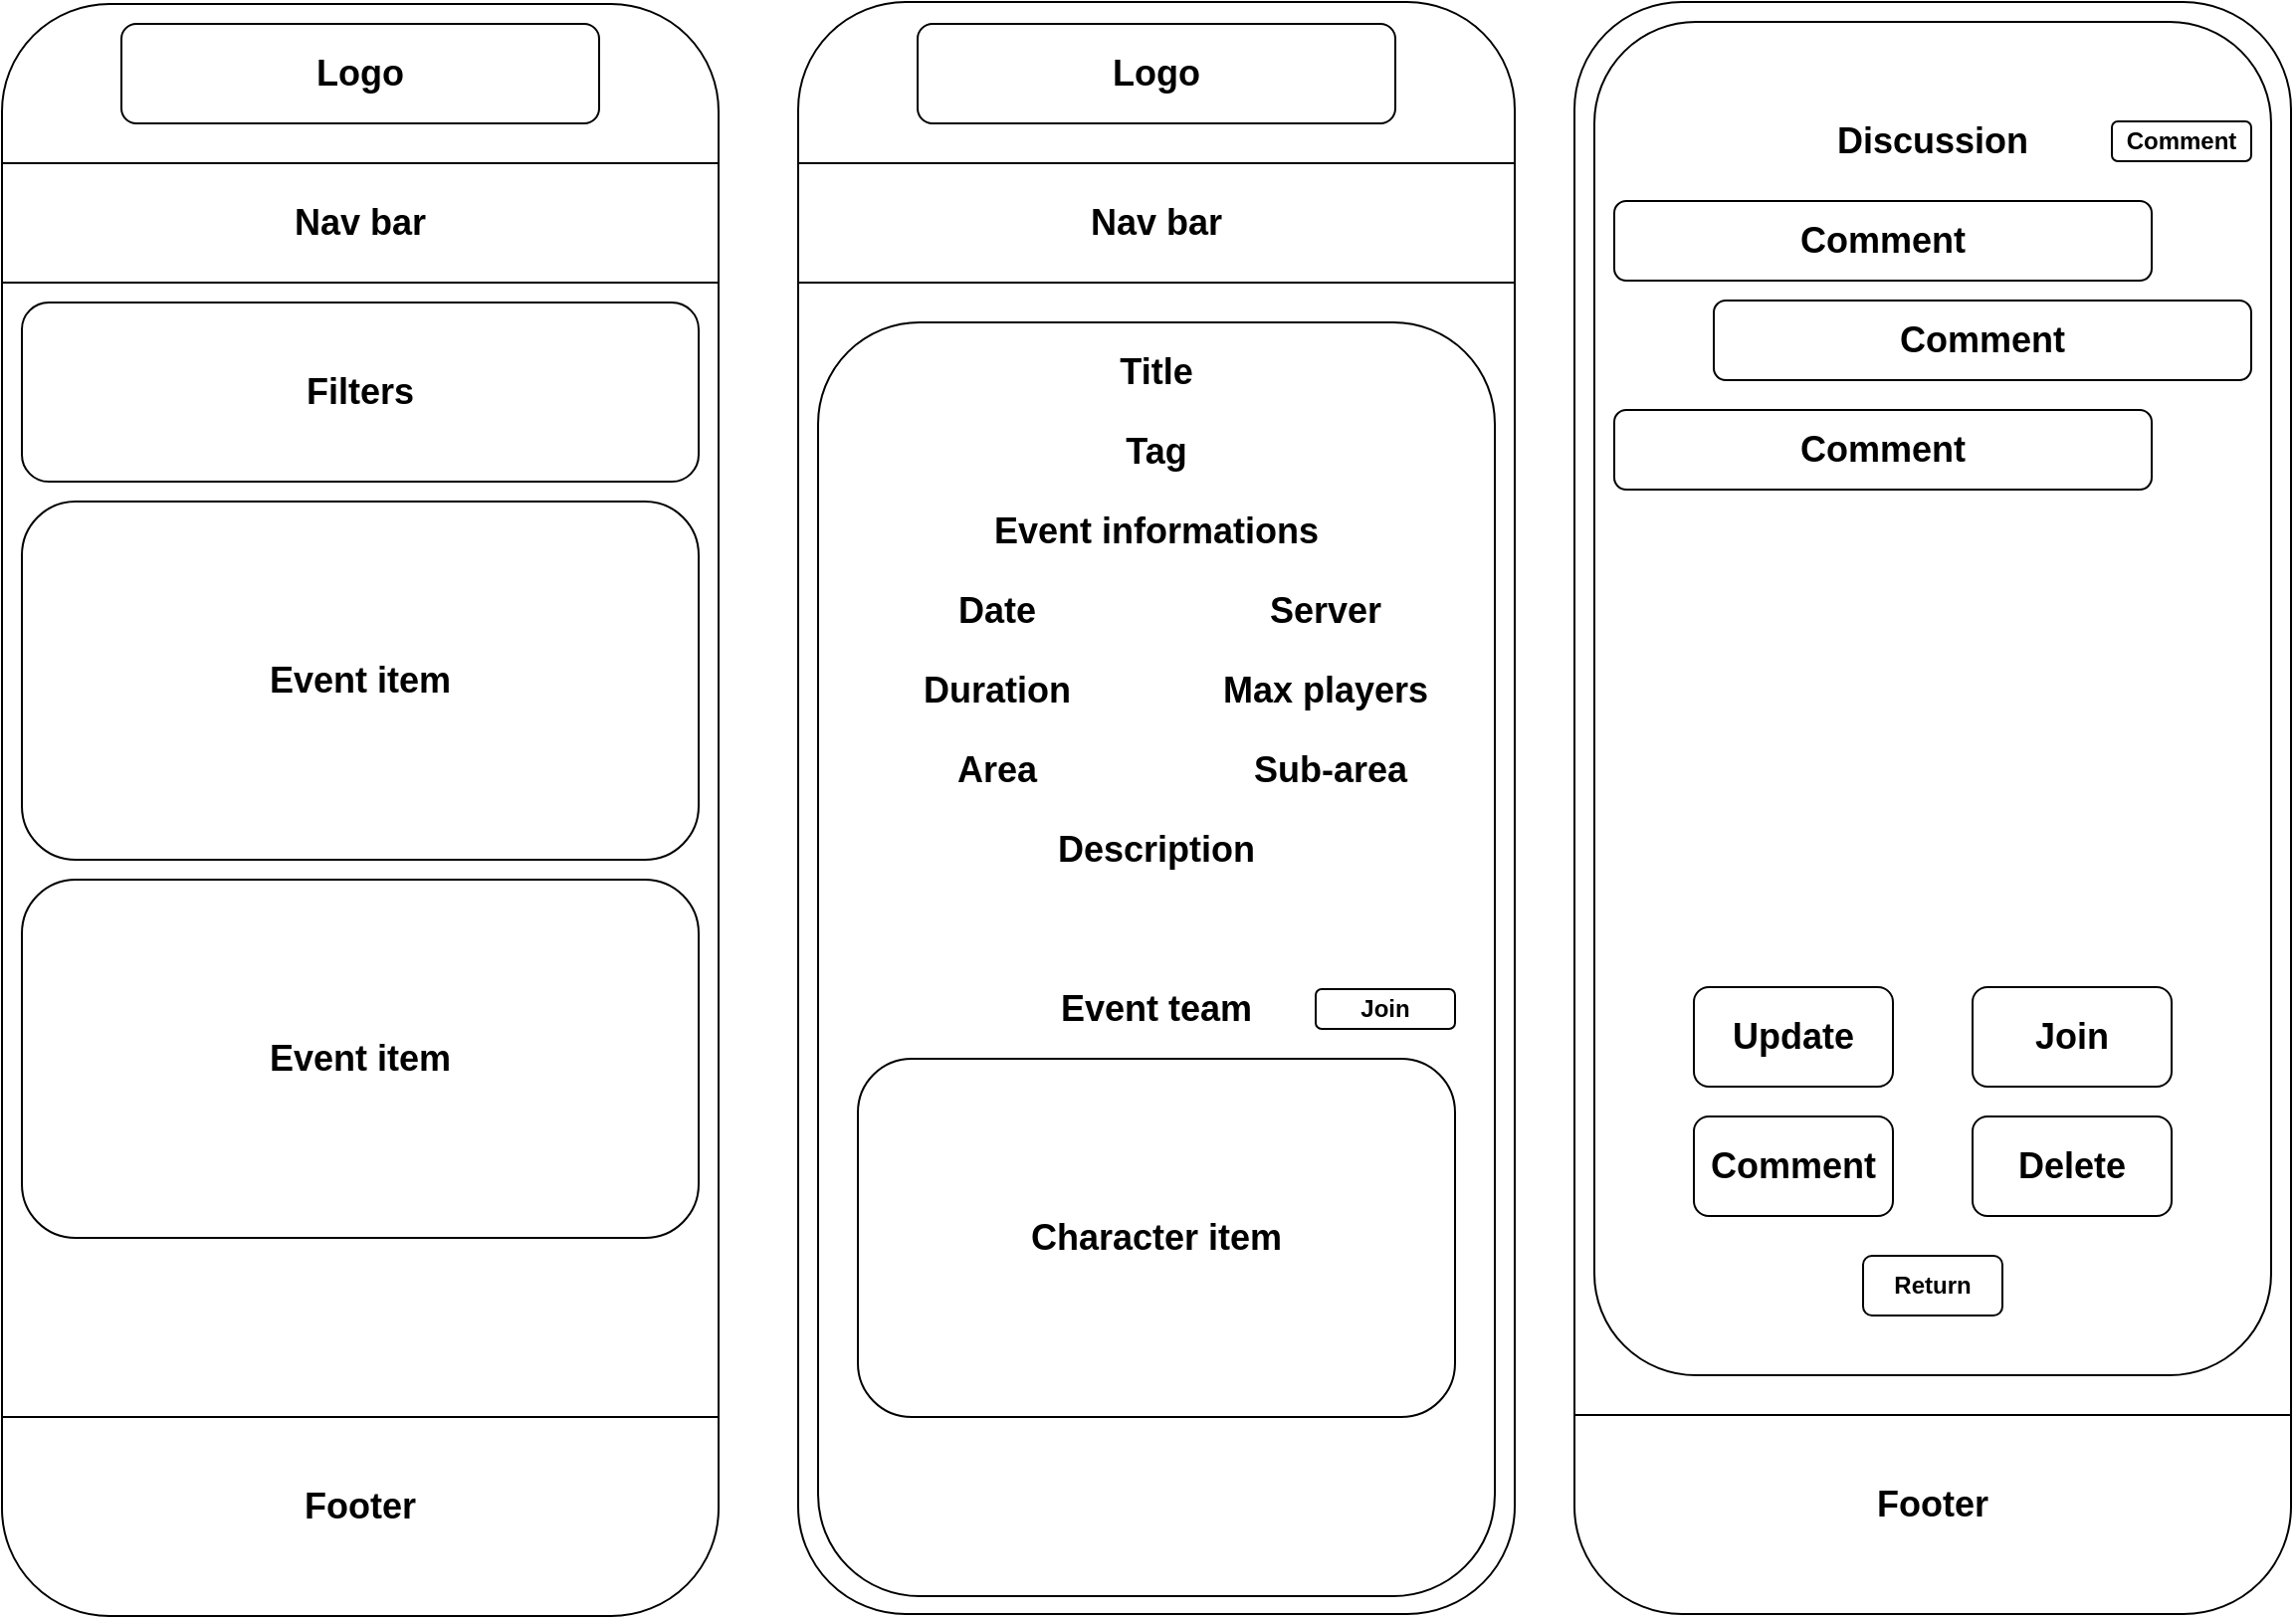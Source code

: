 <mxfile>
    <diagram id="t_PXGLNp5ibPiTIMyJ6a" name="Home and event details mobile pages">
        <mxGraphModel dx="2619" dy="1219" grid="0" gridSize="10" guides="1" tooltips="1" connect="1" arrows="1" fold="1" page="1" pageScale="1" pageWidth="1169" pageHeight="827" math="0" shadow="0">
            <root>
                <mxCell id="0"/>
                <mxCell id="1" parent="0"/>
                <mxCell id="14" value="" style="rounded=1;whiteSpace=wrap;html=1;fillColor=none;" vertex="1" parent="1">
                    <mxGeometry x="10" y="10" width="360" height="810" as="geometry"/>
                </mxCell>
                <mxCell id="15" value="" style="rounded=1;whiteSpace=wrap;html=1;fillColor=none;" vertex="1" parent="1">
                    <mxGeometry x="410" y="9" width="360" height="810" as="geometry"/>
                </mxCell>
                <mxCell id="17" value="&lt;font style=&quot;font-size: 18px;&quot;&gt;&lt;b&gt;Logo&lt;/b&gt;&lt;/font&gt;" style="rounded=1;whiteSpace=wrap;html=1;fillColor=none;" vertex="1" parent="1">
                    <mxGeometry x="70" y="20" width="240" height="50" as="geometry"/>
                </mxCell>
                <mxCell id="19" value="&lt;font style=&quot;font-size: 18px;&quot;&gt;&lt;b&gt;Nav bar&lt;/b&gt;&lt;/font&gt;" style="rounded=0;whiteSpace=wrap;html=1;fillColor=none;" vertex="1" parent="1">
                    <mxGeometry x="10" y="90" width="360" height="60" as="geometry"/>
                </mxCell>
                <mxCell id="20" value="&lt;font style=&quot;font-size: 18px;&quot;&gt;&lt;b&gt;Filters&lt;/b&gt;&lt;/font&gt;" style="rounded=1;whiteSpace=wrap;html=1;fillColor=none;" vertex="1" parent="1">
                    <mxGeometry x="20" y="160" width="340" height="90" as="geometry"/>
                </mxCell>
                <mxCell id="21" value="&lt;font style=&quot;font-size: 18px;&quot;&gt;&lt;b&gt;Event item&lt;/b&gt;&lt;/font&gt;" style="rounded=1;whiteSpace=wrap;html=1;fillColor=none;" vertex="1" parent="1">
                    <mxGeometry x="20" y="260" width="340" height="180" as="geometry"/>
                </mxCell>
                <mxCell id="22" value="&lt;font style=&quot;font-size: 18px;&quot;&gt;&lt;b&gt;Event item&lt;/b&gt;&lt;/font&gt;" style="rounded=1;whiteSpace=wrap;html=1;fillColor=none;" vertex="1" parent="1">
                    <mxGeometry x="20" y="450" width="340" height="180" as="geometry"/>
                </mxCell>
                <mxCell id="23" value="" style="endArrow=none;html=1;" edge="1" parent="1">
                    <mxGeometry width="50" height="50" relative="1" as="geometry">
                        <mxPoint x="10" y="720" as="sourcePoint"/>
                        <mxPoint x="370" y="720" as="targetPoint"/>
                    </mxGeometry>
                </mxCell>
                <mxCell id="24" value="&lt;font style=&quot;font-size: 18px;&quot;&gt;&lt;b&gt;Footer&lt;/b&gt;&lt;/font&gt;" style="text;html=1;align=center;verticalAlign=middle;whiteSpace=wrap;rounded=0;" vertex="1" parent="1">
                    <mxGeometry x="160" y="750" width="60" height="30" as="geometry"/>
                </mxCell>
                <mxCell id="25" value="&lt;font style=&quot;font-size: 18px;&quot;&gt;&lt;b&gt;Logo&lt;/b&gt;&lt;/font&gt;" style="rounded=1;whiteSpace=wrap;html=1;fillColor=none;" vertex="1" parent="1">
                    <mxGeometry x="470" y="20" width="240" height="50" as="geometry"/>
                </mxCell>
                <mxCell id="26" value="&lt;font style=&quot;font-size: 18px;&quot;&gt;&lt;b&gt;Nav bar&lt;/b&gt;&lt;/font&gt;" style="rounded=0;whiteSpace=wrap;html=1;fillColor=none;" vertex="1" parent="1">
                    <mxGeometry x="410" y="90" width="360" height="60" as="geometry"/>
                </mxCell>
                <mxCell id="29" value="" style="rounded=1;whiteSpace=wrap;html=1;fillColor=none;" vertex="1" parent="1">
                    <mxGeometry x="420" y="170" width="340" height="640" as="geometry"/>
                </mxCell>
                <mxCell id="30" value="&lt;font style=&quot;font-size: 18px;&quot;&gt;&lt;b&gt;Title&lt;/b&gt;&lt;/font&gt;" style="text;html=1;align=center;verticalAlign=middle;whiteSpace=wrap;rounded=0;" vertex="1" parent="1">
                    <mxGeometry x="560" y="180" width="60" height="30" as="geometry"/>
                </mxCell>
                <mxCell id="31" value="&lt;font style=&quot;font-size: 18px;&quot;&gt;&lt;b&gt;Tag&lt;/b&gt;&lt;/font&gt;" style="text;html=1;align=center;verticalAlign=middle;whiteSpace=wrap;rounded=0;" vertex="1" parent="1">
                    <mxGeometry x="560" y="220" width="60" height="30" as="geometry"/>
                </mxCell>
                <mxCell id="32" value="&lt;font style=&quot;font-size: 18px;&quot;&gt;&lt;b&gt;Event informations&lt;/b&gt;&lt;/font&gt;" style="text;html=1;align=center;verticalAlign=middle;whiteSpace=wrap;rounded=0;" vertex="1" parent="1">
                    <mxGeometry x="505" y="260" width="170" height="30" as="geometry"/>
                </mxCell>
                <mxCell id="33" value="&lt;font style=&quot;font-size: 18px;&quot;&gt;&lt;b&gt;Date&lt;/b&gt;&lt;/font&gt;&lt;span style=&quot;font-family: monospace; font-size: 0px; text-align: start; text-wrap-mode: nowrap;&quot;&gt;%3CmxGraphModel%3E%3Croot%3E%3CmxCell%20id%3D%220%22%2F%3E%3CmxCell%20id%3D%221%22%20parent%3D%220%22%2F%3E%3CmxCell%20id%3D%222%22%20value%3D%22%26lt%3Bfont%20style%3D%26quot%3Bfont-size%3A%2018px%3B%26quot%3B%26gt%3B%26lt%3Bb%26gt%3BTag%26lt%3B%2Fb%26gt%3B%26lt%3B%2Ffont%26gt%3B%22%20style%3D%22text%3Bhtml%3D1%3Balign%3Dcenter%3BverticalAlign%3Dmiddle%3BwhiteSpace%3Dwrap%3Brounded%3D0%3B%22%20vertex%3D%221%22%20parent%3D%221%22%3E%3CmxGeometry%20x%3D%22560%22%20y%3D%22220%22%20width%3D%2260%22%20height%3D%2230%22%20as%3D%22geometry%22%2F%3E%3C%2FmxCell%3E%3C%2Froot%3E%3C%2FmxGraphModel%3E&lt;/span&gt;" style="text;html=1;align=center;verticalAlign=middle;whiteSpace=wrap;rounded=0;" vertex="1" parent="1">
                    <mxGeometry x="480" y="300" width="60" height="30" as="geometry"/>
                </mxCell>
                <mxCell id="34" value="&lt;span style=&quot;font-size: 18px;&quot;&gt;&lt;b&gt;Duration&lt;/b&gt;&lt;/span&gt;" style="text;html=1;align=center;verticalAlign=middle;whiteSpace=wrap;rounded=0;" vertex="1" parent="1">
                    <mxGeometry x="465" y="340" width="90" height="30" as="geometry"/>
                </mxCell>
                <mxCell id="35" value="&lt;span style=&quot;font-size: 18px;&quot;&gt;&lt;b&gt;Area&lt;/b&gt;&lt;/span&gt;" style="text;html=1;align=center;verticalAlign=middle;whiteSpace=wrap;rounded=0;" vertex="1" parent="1">
                    <mxGeometry x="480" y="380" width="60" height="30" as="geometry"/>
                </mxCell>
                <mxCell id="36" value="&lt;span style=&quot;font-size: 18px;&quot;&gt;&lt;b&gt;Server&lt;/b&gt;&lt;/span&gt;" style="text;html=1;align=center;verticalAlign=middle;whiteSpace=wrap;rounded=0;" vertex="1" parent="1">
                    <mxGeometry x="630" y="300" width="90" height="30" as="geometry"/>
                </mxCell>
                <mxCell id="37" value="&lt;span style=&quot;font-size: 18px;&quot;&gt;&lt;b&gt;Max players&lt;/b&gt;&lt;/span&gt;" style="text;html=1;align=center;verticalAlign=middle;whiteSpace=wrap;rounded=0;" vertex="1" parent="1">
                    <mxGeometry x="620" y="340" width="110" height="30" as="geometry"/>
                </mxCell>
                <mxCell id="38" value="&lt;span style=&quot;font-size: 18px;&quot;&gt;&lt;b&gt;Sub-area&lt;/b&gt;&lt;/span&gt;" style="text;html=1;align=center;verticalAlign=middle;whiteSpace=wrap;rounded=0;" vertex="1" parent="1">
                    <mxGeometry x="630" y="380" width="95" height="30" as="geometry"/>
                </mxCell>
                <mxCell id="39" value="&lt;font style=&quot;font-size: 18px;&quot;&gt;&lt;b&gt;Desc&lt;/b&gt;&lt;span style=&quot;font-family: monospace; font-size: 0px; text-align: start; text-wrap-mode: nowrap;&quot;&gt;%3CmxGraphModel%3E%3Croot%3E%3CmxCell%20id%3D%220%22%2F%3E%3CmxCell%20id%3D%221%22%20parent%3D%220%22%2F%3E%3CmxCell%20id%3D%222%22%20value%3D%22%26lt%3Bfont%20style%3D%26quot%3Bfont-size%3A%2018px%3B%26quot%3B%26gt%3B%26lt%3Bb%26gt%3BEvent%20informations%26lt%3B%2Fb%26gt%3B%26lt%3B%2Ffont%26gt%3B%22%20style%3D%22text%3Bhtml%3D1%3Balign%3Dcenter%3BverticalAlign%3Dmiddle%3BwhiteSpace%3Dwrap%3Brounded%3D0%3B%22%20vertex%3D%221%22%20parent%3D%221%22%3E%3CmxGeometry%20x%3D%22505%22%20y%3D%22260%22%20width%3D%22170%22%20height%3D%2230%22%20as%3D%22geometry%22%2F%3E%3C%2FmxCell%3E%3C%2Froot%3E%3C%2FmxGraphModel%3E&lt;/span&gt;&lt;b&gt;ription&lt;/b&gt;&lt;/font&gt;" style="text;html=1;align=center;verticalAlign=middle;whiteSpace=wrap;rounded=0;" vertex="1" parent="1">
                    <mxGeometry x="505" y="420" width="170" height="30" as="geometry"/>
                </mxCell>
                <mxCell id="40" value="&lt;span style=&quot;font-size: 18px;&quot;&gt;&lt;b&gt;Event team&lt;/b&gt;&lt;/span&gt;" style="text;html=1;align=center;verticalAlign=middle;whiteSpace=wrap;rounded=0;" vertex="1" parent="1">
                    <mxGeometry x="505" y="500" width="170" height="30" as="geometry"/>
                </mxCell>
                <mxCell id="41" value="&lt;font style=&quot;font-size: 18px;&quot;&gt;&lt;b&gt;Character item&lt;/b&gt;&lt;/font&gt;" style="rounded=1;whiteSpace=wrap;html=1;fillColor=none;" vertex="1" parent="1">
                    <mxGeometry x="440" y="540" width="300" height="180" as="geometry"/>
                </mxCell>
                <mxCell id="48" value="&lt;font style=&quot;font-size: 12px;&quot;&gt;&lt;b style=&quot;&quot;&gt;Join&lt;/b&gt;&lt;/font&gt;" style="rounded=1;whiteSpace=wrap;html=1;fillColor=none;" vertex="1" parent="1">
                    <mxGeometry x="670" y="505" width="70" height="20" as="geometry"/>
                </mxCell>
                <mxCell id="VoJ2onIWxSBTm9UsAb9f-111" value="" style="group" vertex="1" connectable="0" parent="1">
                    <mxGeometry x="800" y="9" width="360" height="810" as="geometry"/>
                </mxCell>
                <mxCell id="VoJ2onIWxSBTm9UsAb9f-97" value="" style="rounded=1;whiteSpace=wrap;html=1;fillColor=none;" vertex="1" parent="VoJ2onIWxSBTm9UsAb9f-111">
                    <mxGeometry width="360" height="810" as="geometry"/>
                </mxCell>
                <mxCell id="VoJ2onIWxSBTm9UsAb9f-98" value="&lt;span style=&quot;font-size: 18px;&quot;&gt;&lt;b&gt;Discussion&lt;/b&gt;&lt;/span&gt;" style="text;html=1;align=center;verticalAlign=middle;whiteSpace=wrap;rounded=0;" vertex="1" parent="VoJ2onIWxSBTm9UsAb9f-111">
                    <mxGeometry x="95" y="55" width="170" height="30" as="geometry"/>
                </mxCell>
                <mxCell id="VoJ2onIWxSBTm9UsAb9f-99" value="&lt;font style=&quot;font-size: 18px;&quot;&gt;&lt;b&gt;Comment&lt;/b&gt;&lt;/font&gt;" style="rounded=1;whiteSpace=wrap;html=1;fillColor=none;" vertex="1" parent="VoJ2onIWxSBTm9UsAb9f-111">
                    <mxGeometry x="20" y="100" width="270" height="40" as="geometry"/>
                </mxCell>
                <mxCell id="VoJ2onIWxSBTm9UsAb9f-100" value="&lt;font style=&quot;font-size: 18px;&quot;&gt;&lt;b&gt;Comment&lt;/b&gt;&lt;/font&gt;" style="rounded=1;whiteSpace=wrap;html=1;fillColor=none;" vertex="1" parent="VoJ2onIWxSBTm9UsAb9f-111">
                    <mxGeometry x="70" y="150" width="270" height="40" as="geometry"/>
                </mxCell>
                <mxCell id="VoJ2onIWxSBTm9UsAb9f-101" value="&lt;font style=&quot;font-size: 18px;&quot;&gt;&lt;b&gt;Comment&lt;/b&gt;&lt;/font&gt;" style="rounded=1;whiteSpace=wrap;html=1;fillColor=none;" vertex="1" parent="VoJ2onIWxSBTm9UsAb9f-111">
                    <mxGeometry x="20" y="205" width="270" height="40" as="geometry"/>
                </mxCell>
                <mxCell id="VoJ2onIWxSBTm9UsAb9f-102" value="&lt;font style=&quot;font-size: 12px;&quot;&gt;&lt;b style=&quot;&quot;&gt;Comment&lt;/b&gt;&lt;/font&gt;" style="rounded=1;whiteSpace=wrap;html=1;fillColor=none;" vertex="1" parent="VoJ2onIWxSBTm9UsAb9f-111">
                    <mxGeometry x="270" y="60" width="70" height="20" as="geometry"/>
                </mxCell>
                <mxCell id="VoJ2onIWxSBTm9UsAb9f-103" value="" style="endArrow=none;html=1;" edge="1" parent="VoJ2onIWxSBTm9UsAb9f-111">
                    <mxGeometry width="50" height="50" relative="1" as="geometry">
                        <mxPoint y="710" as="sourcePoint"/>
                        <mxPoint x="360" y="710" as="targetPoint"/>
                    </mxGeometry>
                </mxCell>
                <mxCell id="VoJ2onIWxSBTm9UsAb9f-104" value="&lt;font style=&quot;font-size: 18px;&quot;&gt;&lt;b&gt;Footer&lt;/b&gt;&lt;/font&gt;" style="text;html=1;align=center;verticalAlign=middle;whiteSpace=wrap;rounded=0;" vertex="1" parent="VoJ2onIWxSBTm9UsAb9f-111">
                    <mxGeometry x="150" y="740" width="60" height="30" as="geometry"/>
                </mxCell>
                <mxCell id="VoJ2onIWxSBTm9UsAb9f-105" value="&lt;font style=&quot;font-size: 12px;&quot;&gt;&lt;b style=&quot;&quot;&gt;Return&lt;/b&gt;&lt;/font&gt;" style="rounded=1;whiteSpace=wrap;html=1;fillColor=none;" vertex="1" parent="VoJ2onIWxSBTm9UsAb9f-111">
                    <mxGeometry x="145" y="630" width="70" height="30" as="geometry"/>
                </mxCell>
                <mxCell id="VoJ2onIWxSBTm9UsAb9f-106" value="&lt;font style=&quot;font-size: 18px;&quot;&gt;&lt;b style=&quot;&quot;&gt;Update&lt;/b&gt;&lt;/font&gt;" style="rounded=1;whiteSpace=wrap;html=1;fillColor=none;" vertex="1" parent="VoJ2onIWxSBTm9UsAb9f-111">
                    <mxGeometry x="60" y="495" width="100" height="50" as="geometry"/>
                </mxCell>
                <mxCell id="VoJ2onIWxSBTm9UsAb9f-107" value="&lt;font style=&quot;font-size: 18px;&quot;&gt;&lt;b style=&quot;&quot;&gt;Comment&lt;/b&gt;&lt;/font&gt;" style="rounded=1;whiteSpace=wrap;html=1;fillColor=none;" vertex="1" parent="VoJ2onIWxSBTm9UsAb9f-111">
                    <mxGeometry x="60" y="560" width="100" height="50" as="geometry"/>
                </mxCell>
                <mxCell id="VoJ2onIWxSBTm9UsAb9f-108" value="&lt;font style=&quot;font-size: 18px;&quot;&gt;&lt;b style=&quot;&quot;&gt;Join&lt;/b&gt;&lt;/font&gt;&lt;span style=&quot;font-family: monospace; text-align: start; text-wrap-mode: nowrap; font-size: 0px;&quot;&gt;%3CmxGraphModel%3E%3Croot%3E%3CmxCell%20id%3D%220%22%2F%3E%3CmxCell%20id%3D%221%22%20parent%3D%220%22%2F%3E%3CmxCell%20id%3D%222%22%20value%3D%22%26lt%3Bfont%20style%3D%26quot%3Bfont-size%3A%2012px%3B%26quot%3B%26gt%3B%26lt%3Bb%20style%3D%26quot%3B%26quot%3B%26gt%3BUpdate%26lt%3B%2Fb%26gt%3B%26lt%3B%2Ffont%26gt%3B%22%20style%3D%22rounded%3D1%3BwhiteSpace%3Dwrap%3Bhtml%3D1%3BfillColor%3Dnone%3B%22%20vertex%3D%221%22%20parent%3D%221%22%3E%3CmxGeometry%20x%3D%22870%22%20y%3D%22540%22%20width%3D%2290%22%20height%3D%2250%22%20as%3D%22geometry%22%2F%3E%3C%2FmxCell%3E%3C%2Froot%3E%3C%2FmxGraphModel%3E&lt;/span&gt;" style="rounded=1;whiteSpace=wrap;html=1;fillColor=none;" vertex="1" parent="VoJ2onIWxSBTm9UsAb9f-111">
                    <mxGeometry x="200" y="495" width="100" height="50" as="geometry"/>
                </mxCell>
                <mxCell id="VoJ2onIWxSBTm9UsAb9f-109" value="&lt;b&gt;&lt;font style=&quot;font-size: 18px;&quot;&gt;Delete&lt;/font&gt;&lt;/b&gt;" style="rounded=1;whiteSpace=wrap;html=1;fillColor=none;" vertex="1" parent="VoJ2onIWxSBTm9UsAb9f-111">
                    <mxGeometry x="200" y="560" width="100" height="50" as="geometry"/>
                </mxCell>
                <mxCell id="VoJ2onIWxSBTm9UsAb9f-110" value="" style="rounded=1;whiteSpace=wrap;html=1;fillColor=none;" vertex="1" parent="VoJ2onIWxSBTm9UsAb9f-111">
                    <mxGeometry x="10" y="10" width="340" height="680" as="geometry"/>
                </mxCell>
            </root>
        </mxGraphModel>
    </diagram>
    <diagram name="Profile and character details mobile pages" id="ld4zPJkueJYE1uzKNl45">
        <mxGraphModel dx="2619" dy="1219" grid="0" gridSize="10" guides="1" tooltips="1" connect="1" arrows="1" fold="1" page="1" pageScale="1" pageWidth="1169" pageHeight="827" math="0" shadow="0">
            <root>
                <mxCell id="-Z5LcbVgOU-9ZcTDEVc6-0"/>
                <mxCell id="-Z5LcbVgOU-9ZcTDEVc6-1" parent="-Z5LcbVgOU-9ZcTDEVc6-0"/>
                <mxCell id="-Z5LcbVgOU-9ZcTDEVc6-2" value="" style="rounded=1;whiteSpace=wrap;html=1;fillColor=none;" vertex="1" parent="-Z5LcbVgOU-9ZcTDEVc6-1">
                    <mxGeometry x="10" y="10" width="360" height="810" as="geometry"/>
                </mxCell>
                <mxCell id="-Z5LcbVgOU-9ZcTDEVc6-3" value="" style="rounded=1;whiteSpace=wrap;html=1;fillColor=none;" vertex="1" parent="-Z5LcbVgOU-9ZcTDEVc6-1">
                    <mxGeometry x="410" y="9" width="360" height="810" as="geometry"/>
                </mxCell>
                <mxCell id="-Z5LcbVgOU-9ZcTDEVc6-4" value="" style="rounded=1;whiteSpace=wrap;html=1;fillColor=none;" vertex="1" parent="-Z5LcbVgOU-9ZcTDEVc6-1">
                    <mxGeometry x="800" y="10" width="360" height="810" as="geometry"/>
                </mxCell>
                <mxCell id="-Z5LcbVgOU-9ZcTDEVc6-5" value="&lt;font style=&quot;font-size: 18px;&quot;&gt;&lt;b&gt;Logo&lt;/b&gt;&lt;/font&gt;" style="rounded=1;whiteSpace=wrap;html=1;fillColor=none;" vertex="1" parent="-Z5LcbVgOU-9ZcTDEVc6-1">
                    <mxGeometry x="70" y="20" width="240" height="50" as="geometry"/>
                </mxCell>
                <mxCell id="-Z5LcbVgOU-9ZcTDEVc6-6" value="&lt;font style=&quot;font-size: 18px;&quot;&gt;&lt;b&gt;Nav bar&lt;/b&gt;&lt;/font&gt;" style="rounded=0;whiteSpace=wrap;html=1;fillColor=none;" vertex="1" parent="-Z5LcbVgOU-9ZcTDEVc6-1">
                    <mxGeometry x="10" y="90" width="360" height="60" as="geometry"/>
                </mxCell>
                <mxCell id="-Z5LcbVgOU-9ZcTDEVc6-10" value="" style="endArrow=none;html=1;" edge="1" parent="-Z5LcbVgOU-9ZcTDEVc6-1">
                    <mxGeometry width="50" height="50" relative="1" as="geometry">
                        <mxPoint x="10" y="720" as="sourcePoint"/>
                        <mxPoint x="370" y="720" as="targetPoint"/>
                    </mxGeometry>
                </mxCell>
                <mxCell id="-Z5LcbVgOU-9ZcTDEVc6-11" value="&lt;font style=&quot;font-size: 18px;&quot;&gt;&lt;b&gt;Footer&lt;/b&gt;&lt;/font&gt;" style="text;html=1;align=center;verticalAlign=middle;whiteSpace=wrap;rounded=0;" vertex="1" parent="-Z5LcbVgOU-9ZcTDEVc6-1">
                    <mxGeometry x="160" y="750" width="60" height="30" as="geometry"/>
                </mxCell>
                <mxCell id="-Z5LcbVgOU-9ZcTDEVc6-12" value="&lt;font style=&quot;font-size: 18px;&quot;&gt;&lt;b&gt;Logo&lt;/b&gt;&lt;/font&gt;" style="rounded=1;whiteSpace=wrap;html=1;fillColor=none;" vertex="1" parent="-Z5LcbVgOU-9ZcTDEVc6-1">
                    <mxGeometry x="470" y="20" width="240" height="50" as="geometry"/>
                </mxCell>
                <mxCell id="-Z5LcbVgOU-9ZcTDEVc6-13" value="&lt;font style=&quot;font-size: 18px;&quot;&gt;&lt;b&gt;Nav bar&lt;/b&gt;&lt;/font&gt;" style="rounded=0;whiteSpace=wrap;html=1;fillColor=none;" vertex="1" parent="-Z5LcbVgOU-9ZcTDEVc6-1">
                    <mxGeometry x="410" y="90" width="360" height="60" as="geometry"/>
                </mxCell>
                <mxCell id="-Z5LcbVgOU-9ZcTDEVc6-28" value="&lt;font style=&quot;font-size: 18px;&quot;&gt;&lt;b&gt;Personnal informations&lt;/b&gt;&lt;/font&gt;" style="rounded=1;whiteSpace=wrap;html=1;fillColor=none;" vertex="1" parent="-Z5LcbVgOU-9ZcTDEVc6-1">
                    <mxGeometry x="420" y="170" width="340" height="30" as="geometry"/>
                </mxCell>
                <mxCell id="-Z5LcbVgOU-9ZcTDEVc6-33" value="" style="endArrow=none;html=1;" edge="1" parent="-Z5LcbVgOU-9ZcTDEVc6-1">
                    <mxGeometry width="50" height="50" relative="1" as="geometry">
                        <mxPoint x="800" y="720" as="sourcePoint"/>
                        <mxPoint x="1160" y="720" as="targetPoint"/>
                    </mxGeometry>
                </mxCell>
                <mxCell id="-Z5LcbVgOU-9ZcTDEVc6-34" value="&lt;font style=&quot;font-size: 18px;&quot;&gt;&lt;b&gt;Footer&lt;/b&gt;&lt;/font&gt;" style="text;html=1;align=center;verticalAlign=middle;whiteSpace=wrap;rounded=0;" vertex="1" parent="-Z5LcbVgOU-9ZcTDEVc6-1">
                    <mxGeometry x="950" y="750" width="60" height="30" as="geometry"/>
                </mxCell>
                <mxCell id="GjmYvgjm4yqFJWUTF6Gi-0" value="" style="rounded=1;whiteSpace=wrap;html=1;fillColor=none;" vertex="1" parent="-Z5LcbVgOU-9ZcTDEVc6-1">
                    <mxGeometry x="30" y="170" width="330" height="530" as="geometry"/>
                </mxCell>
                <mxCell id="GjmYvgjm4yqFJWUTF6Gi-1" value="&lt;font style=&quot;font-size: 18px;&quot;&gt;&lt;b&gt;Name&lt;/b&gt;&lt;/font&gt;" style="text;html=1;align=center;verticalAlign=middle;whiteSpace=wrap;rounded=0;" vertex="1" parent="-Z5LcbVgOU-9ZcTDEVc6-1">
                    <mxGeometry x="160" y="180" width="60" height="30" as="geometry"/>
                </mxCell>
                <mxCell id="GjmYvgjm4yqFJWUTF6Gi-2" value="&lt;font style=&quot;font-size: 18px;&quot;&gt;&lt;b&gt;Avatar&lt;/b&gt;&lt;/font&gt;" style="rounded=1;whiteSpace=wrap;html=1;fillColor=none;" vertex="1" parent="-Z5LcbVgOU-9ZcTDEVc6-1">
                    <mxGeometry x="45" y="220" width="300" height="180" as="geometry"/>
                </mxCell>
                <mxCell id="GjmYvgjm4yqFJWUTF6Gi-3" value="&lt;font style=&quot;font-size: 18px;&quot;&gt;&lt;b&gt;Server&lt;/b&gt;&lt;/font&gt;&lt;span style=&quot;font-family: monospace; font-size: 0px; text-align: start; text-wrap-mode: nowrap;&quot;&gt;%3CmxGraphModel%3E%3Croot%3E%3CmxCell%20id%3D%220%22%2F%3E%3CmxCell%20id%3D%221%22%20parent%3D%220%22%2F%3E%3CmxCell%20id%3D%222%22%20value%3D%22%26lt%3Bfont%20style%3D%26quot%3Bfont-size%3A%2018px%3B%26quot%3B%26gt%3B%26lt%3Bb%26gt%3BTag%26lt%3B%2Fb%26gt%3B%26lt%3B%2Ffont%26gt%3B%22%20style%3D%22text%3Bhtml%3D1%3Balign%3Dcenter%3BverticalAlign%3Dmiddle%3BwhiteSpace%3Dwrap%3Brounded%3D0%3B%22%20vertex%3D%221%22%20parent%3D%221%22%3E%3CmxGeometry%20x%3D%22560%22%20y%3D%22220%22%20width%3D%2260%22%20height%3D%2230%22%20as%3D%22geometry%22%2F%3E%3C%2FmxCell%3E%3C%2Froot%3E%3C%2FmxGraphModel%3E&lt;/span&gt;" style="text;html=1;align=center;verticalAlign=middle;whiteSpace=wrap;rounded=0;" vertex="1" parent="-Z5LcbVgOU-9ZcTDEVc6-1">
                    <mxGeometry x="100" y="440" width="60" height="30" as="geometry"/>
                </mxCell>
                <mxCell id="GjmYvgjm4yqFJWUTF6Gi-4" value="&lt;span style=&quot;font-size: 18px;&quot;&gt;&lt;b&gt;Level&lt;/b&gt;&lt;/span&gt;&lt;span style=&quot;font-family: monospace; font-size: 0px; text-align: start; text-wrap-mode: nowrap;&quot;&gt;%3CmxGraphModel%3E%3Croot%3E%3CmxCell%20id%3D%220%22%2F%3E%3CmxCell%20id%3D%221%22%20parent%3D%220%22%2F%3E%3CmxCell%20id%3D%222%22%20value%3D%22%26lt%3Bfont%20style%3D%26quot%3Bfont-size%3A%2018px%3B%26quot%3B%26gt%3B%26lt%3Bb%26gt%3BServer%26lt%3B%2Fb%26gt%3B%26lt%3B%2Ffont%26gt%3B%26lt%3Bspan%20style%3D%26quot%3Bfont-family%3A%20monospace%3B%20font-size%3A%200px%3B%20text-align%3A%20start%3B%20text-wrap-mode%3A%20nowrap%3B%26quot%3B%26gt%3B%253CmxGraphModel%253E%253Croot%253E%253CmxCell%2520id%253D%25220%2522%252F%253E%253CmxCell%2520id%253D%25221%2522%2520parent%253D%25220%2522%252F%253E%253CmxCell%2520id%253D%25222%2522%2520value%253D%2522%2526lt%253Bfont%2520style%253D%2526quot%253Bfont-size%253A%252018px%253B%2526quot%253B%2526gt%253B%2526lt%253Bb%2526gt%253BTag%2526lt%253B%252Fb%2526gt%253B%2526lt%253B%252Ffont%2526gt%253B%2522%2520style%253D%2522text%253Bhtml%253D1%253Balign%253Dcenter%253BverticalAlign%253Dmiddle%253BwhiteSpace%253Dwrap%253Brounded%253D0%253B%2522%2520vertex%253D%25221%2522%2520parent%253D%25221%2522%253E%253CmxGeometry%2520x%253D%2522560%2522%2520y%253D%2522220%2522%2520width%253D%252260%2522%2520height%253D%252230%2522%2520as%253D%2522geometry%2522%252F%253E%253C%252FmxCell%253E%253C%252Froot%253E%253C%252FmxGraphModel%253E%26lt%3B%2Fspan%26gt%3B%22%20style%3D%22text%3Bhtml%3D1%3Balign%3Dcenter%3BverticalAlign%3Dmiddle%3BwhiteSpace%3Dwrap%3Brounded%3D0%3B%22%20vertex%3D%221%22%20parent%3D%221%22%3E%3CmxGeometry%20x%3D%22100%22%20y%3D%22440%22%20width%3D%2260%22%20height%3D%2230%22%20as%3D%22geometry%22%2F%3E%3C%2FmxCell%3E%3C%2Froot%3E%3C%2FmxGraphModel%3E&lt;/span&gt;" style="text;html=1;align=center;verticalAlign=middle;whiteSpace=wrap;rounded=0;" vertex="1" parent="-Z5LcbVgOU-9ZcTDEVc6-1">
                    <mxGeometry x="230" y="440" width="60" height="30" as="geometry"/>
                </mxCell>
                <mxCell id="GjmYvgjm4yqFJWUTF6Gi-5" value="&lt;span style=&quot;font-size: 18px;&quot;&gt;&lt;b&gt;Breed&lt;/b&gt;&lt;/span&gt;" style="text;html=1;align=center;verticalAlign=middle;whiteSpace=wrap;rounded=0;" vertex="1" parent="-Z5LcbVgOU-9ZcTDEVc6-1">
                    <mxGeometry x="100" y="480" width="60" height="30" as="geometry"/>
                </mxCell>
                <mxCell id="GjmYvgjm4yqFJWUTF6Gi-6" value="&lt;span style=&quot;font-size: 18px;&quot;&gt;&lt;b&gt;Sex&lt;/b&gt;&lt;/span&gt;" style="text;html=1;align=center;verticalAlign=middle;whiteSpace=wrap;rounded=0;" vertex="1" parent="-Z5LcbVgOU-9ZcTDEVc6-1">
                    <mxGeometry x="100" y="520" width="60" height="30" as="geometry"/>
                </mxCell>
                <mxCell id="GjmYvgjm4yqFJWUTF6Gi-7" value="&lt;span style=&quot;font-size: 18px;&quot;&gt;&lt;b&gt;Alignment&lt;/b&gt;&lt;/span&gt;" style="text;html=1;align=center;verticalAlign=middle;whiteSpace=wrap;rounded=0;" vertex="1" parent="-Z5LcbVgOU-9ZcTDEVc6-1">
                    <mxGeometry x="220" y="480" width="90" height="30" as="geometry"/>
                </mxCell>
                <mxCell id="GjmYvgjm4yqFJWUTF6Gi-8" value="&lt;span style=&quot;font-size: 18px;&quot;&gt;&lt;b&gt;Stuff&lt;/b&gt;&lt;/span&gt;" style="text;html=1;align=center;verticalAlign=middle;whiteSpace=wrap;rounded=0;" vertex="1" parent="-Z5LcbVgOU-9ZcTDEVc6-1">
                    <mxGeometry x="230" y="520" width="60" height="30" as="geometry"/>
                </mxCell>
                <mxCell id="GjmYvgjm4yqFJWUTF6Gi-9" value="&lt;font style=&quot;font-size: 18px;&quot;&gt;&lt;b style=&quot;&quot;&gt;Update&lt;/b&gt;&lt;/font&gt;" style="rounded=1;whiteSpace=wrap;html=1;fillColor=none;" vertex="1" parent="-Z5LcbVgOU-9ZcTDEVc6-1">
                    <mxGeometry x="80" y="580" width="100" height="50" as="geometry"/>
                </mxCell>
                <mxCell id="GjmYvgjm4yqFJWUTF6Gi-10" value="&lt;b&gt;&lt;font style=&quot;font-size: 18px;&quot;&gt;Delete&lt;/font&gt;&lt;/b&gt;" style="rounded=1;whiteSpace=wrap;html=1;fillColor=none;" vertex="1" parent="-Z5LcbVgOU-9ZcTDEVc6-1">
                    <mxGeometry x="210" y="580" width="100" height="50" as="geometry"/>
                </mxCell>
                <mxCell id="GjmYvgjm4yqFJWUTF6Gi-11" value="&lt;font style=&quot;font-size: 12px;&quot;&gt;&lt;b style=&quot;&quot;&gt;Return&lt;/b&gt;&lt;/font&gt;" style="rounded=1;whiteSpace=wrap;html=1;fillColor=none;" vertex="1" parent="-Z5LcbVgOU-9ZcTDEVc6-1">
                    <mxGeometry x="155" y="650" width="70" height="30" as="geometry"/>
                </mxCell>
                <mxCell id="7gZv7ci8lv_CzMnAH_N1-0" value="&lt;span style=&quot;font-size: 18px;&quot;&gt;&lt;b&gt;Username&lt;/b&gt;&lt;/span&gt;" style="text;html=1;align=center;verticalAlign=middle;whiteSpace=wrap;rounded=0;" vertex="1" parent="-Z5LcbVgOU-9ZcTDEVc6-1">
                    <mxGeometry x="430" y="225" width="150" height="30" as="geometry"/>
                </mxCell>
                <mxCell id="7gZv7ci8lv_CzMnAH_N1-1" value="&lt;span style=&quot;font-size: 18px;&quot;&gt;&lt;b&gt;Events&lt;/b&gt;&lt;/span&gt;" style="text;html=1;align=center;verticalAlign=middle;whiteSpace=wrap;rounded=0;" vertex="1" parent="-Z5LcbVgOU-9ZcTDEVc6-1">
                    <mxGeometry x="600" y="225" width="150" height="30" as="geometry"/>
                </mxCell>
                <mxCell id="7gZv7ci8lv_CzMnAH_N1-2" value="&lt;span style=&quot;font-size: 18px;&quot;&gt;&lt;b&gt;Characters&lt;/b&gt;&lt;/span&gt;" style="text;html=1;align=center;verticalAlign=middle;whiteSpace=wrap;rounded=0;" vertex="1" parent="-Z5LcbVgOU-9ZcTDEVc6-1">
                    <mxGeometry x="515" y="255" width="150" height="30" as="geometry"/>
                </mxCell>
                <mxCell id="7gZv7ci8lv_CzMnAH_N1-3" value="&lt;font style=&quot;font-size: 18px;&quot;&gt;&lt;b&gt;Events&lt;/b&gt;&lt;/font&gt;" style="rounded=1;whiteSpace=wrap;html=1;fillColor=none;" vertex="1" parent="-Z5LcbVgOU-9ZcTDEVc6-1">
                    <mxGeometry x="420" y="390" width="340" height="30" as="geometry"/>
                </mxCell>
                <mxCell id="7gZv7ci8lv_CzMnAH_N1-4" value="&lt;font style=&quot;font-size: 18px;&quot;&gt;&lt;b&gt;Event item&lt;/b&gt;&lt;/font&gt;" style="rounded=1;whiteSpace=wrap;html=1;fillColor=none;" vertex="1" parent="-Z5LcbVgOU-9ZcTDEVc6-1">
                    <mxGeometry x="420" y="440" width="340" height="180" as="geometry"/>
                </mxCell>
                <mxCell id="7gZv7ci8lv_CzMnAH_N1-6" value="&lt;font style=&quot;font-size: 18px;&quot;&gt;&lt;b&gt;Event item&lt;/b&gt;&lt;/font&gt;" style="rounded=1;whiteSpace=wrap;html=1;fillColor=none;" vertex="1" parent="-Z5LcbVgOU-9ZcTDEVc6-1">
                    <mxGeometry x="420" y="630" width="340" height="180" as="geometry"/>
                </mxCell>
                <mxCell id="7gZv7ci8lv_CzMnAH_N1-7" value="&lt;font style=&quot;font-size: 12px;&quot;&gt;Update username&lt;/font&gt;" style="rounded=1;whiteSpace=wrap;html=1;fillColor=none;" vertex="1" parent="-Z5LcbVgOU-9ZcTDEVc6-1">
                    <mxGeometry x="420" y="292.5" width="100" height="35" as="geometry"/>
                </mxCell>
                <mxCell id="7gZv7ci8lv_CzMnAH_N1-8" value="&lt;font style=&quot;font-size: 12px;&quot;&gt;Update password&lt;/font&gt;" style="rounded=1;whiteSpace=wrap;html=1;fillColor=none;" vertex="1" parent="-Z5LcbVgOU-9ZcTDEVc6-1">
                    <mxGeometry x="540" y="292.5" width="100" height="35" as="geometry"/>
                </mxCell>
                <mxCell id="7gZv7ci8lv_CzMnAH_N1-9" value="&lt;font style=&quot;font-size: 12px;&quot;&gt;Update email&lt;/font&gt;" style="rounded=1;whiteSpace=wrap;html=1;fillColor=none;" vertex="1" parent="-Z5LcbVgOU-9ZcTDEVc6-1">
                    <mxGeometry x="660" y="292.5" width="100" height="35" as="geometry"/>
                </mxCell>
                <mxCell id="7gZv7ci8lv_CzMnAH_N1-11" value="&lt;font style=&quot;font-size: 12px;&quot;&gt;Create character&lt;/font&gt;" style="rounded=1;whiteSpace=wrap;html=1;fillColor=none;" vertex="1" parent="-Z5LcbVgOU-9ZcTDEVc6-1">
                    <mxGeometry x="660" y="340" width="100" height="35" as="geometry"/>
                </mxCell>
                <mxCell id="7gZv7ci8lv_CzMnAH_N1-12" value="&lt;font style=&quot;font-size: 12px;&quot;&gt;Create event&lt;/font&gt;" style="rounded=1;whiteSpace=wrap;html=1;fillColor=none;" vertex="1" parent="-Z5LcbVgOU-9ZcTDEVc6-1">
                    <mxGeometry x="540" y="340" width="100" height="35" as="geometry"/>
                </mxCell>
                <mxCell id="7gZv7ci8lv_CzMnAH_N1-13" value="&lt;font style=&quot;font-size: 12px;&quot;&gt;Delete account&lt;/font&gt;" style="rounded=1;whiteSpace=wrap;html=1;fillColor=none;" vertex="1" parent="-Z5LcbVgOU-9ZcTDEVc6-1">
                    <mxGeometry x="420" y="340" width="100" height="35" as="geometry"/>
                </mxCell>
                <mxCell id="7gZv7ci8lv_CzMnAH_N1-14" value="&lt;font style=&quot;font-size: 18px;&quot;&gt;&lt;b&gt;Characters&lt;/b&gt;&lt;/font&gt;" style="rounded=1;whiteSpace=wrap;html=1;fillColor=none;" vertex="1" parent="-Z5LcbVgOU-9ZcTDEVc6-1">
                    <mxGeometry x="810" y="60" width="340" height="30" as="geometry"/>
                </mxCell>
                <mxCell id="7gZv7ci8lv_CzMnAH_N1-15" value="&lt;font style=&quot;font-size: 18px;&quot;&gt;&lt;b&gt;Character item&lt;/b&gt;&lt;/font&gt;" style="rounded=1;whiteSpace=wrap;html=1;fillColor=none;" vertex="1" parent="-Z5LcbVgOU-9ZcTDEVc6-1">
                    <mxGeometry x="810" y="112.5" width="340" height="180" as="geometry"/>
                </mxCell>
                <mxCell id="7gZv7ci8lv_CzMnAH_N1-16" value="&lt;font style=&quot;font-size: 18px;&quot;&gt;&lt;b&gt;Character item&lt;/b&gt;&lt;/font&gt;" style="rounded=1;whiteSpace=wrap;html=1;fillColor=none;" vertex="1" parent="-Z5LcbVgOU-9ZcTDEVc6-1">
                    <mxGeometry x="810" y="300" width="340" height="180" as="geometry"/>
                </mxCell>
            </root>
        </mxGraphModel>
    </diagram>
</mxfile>